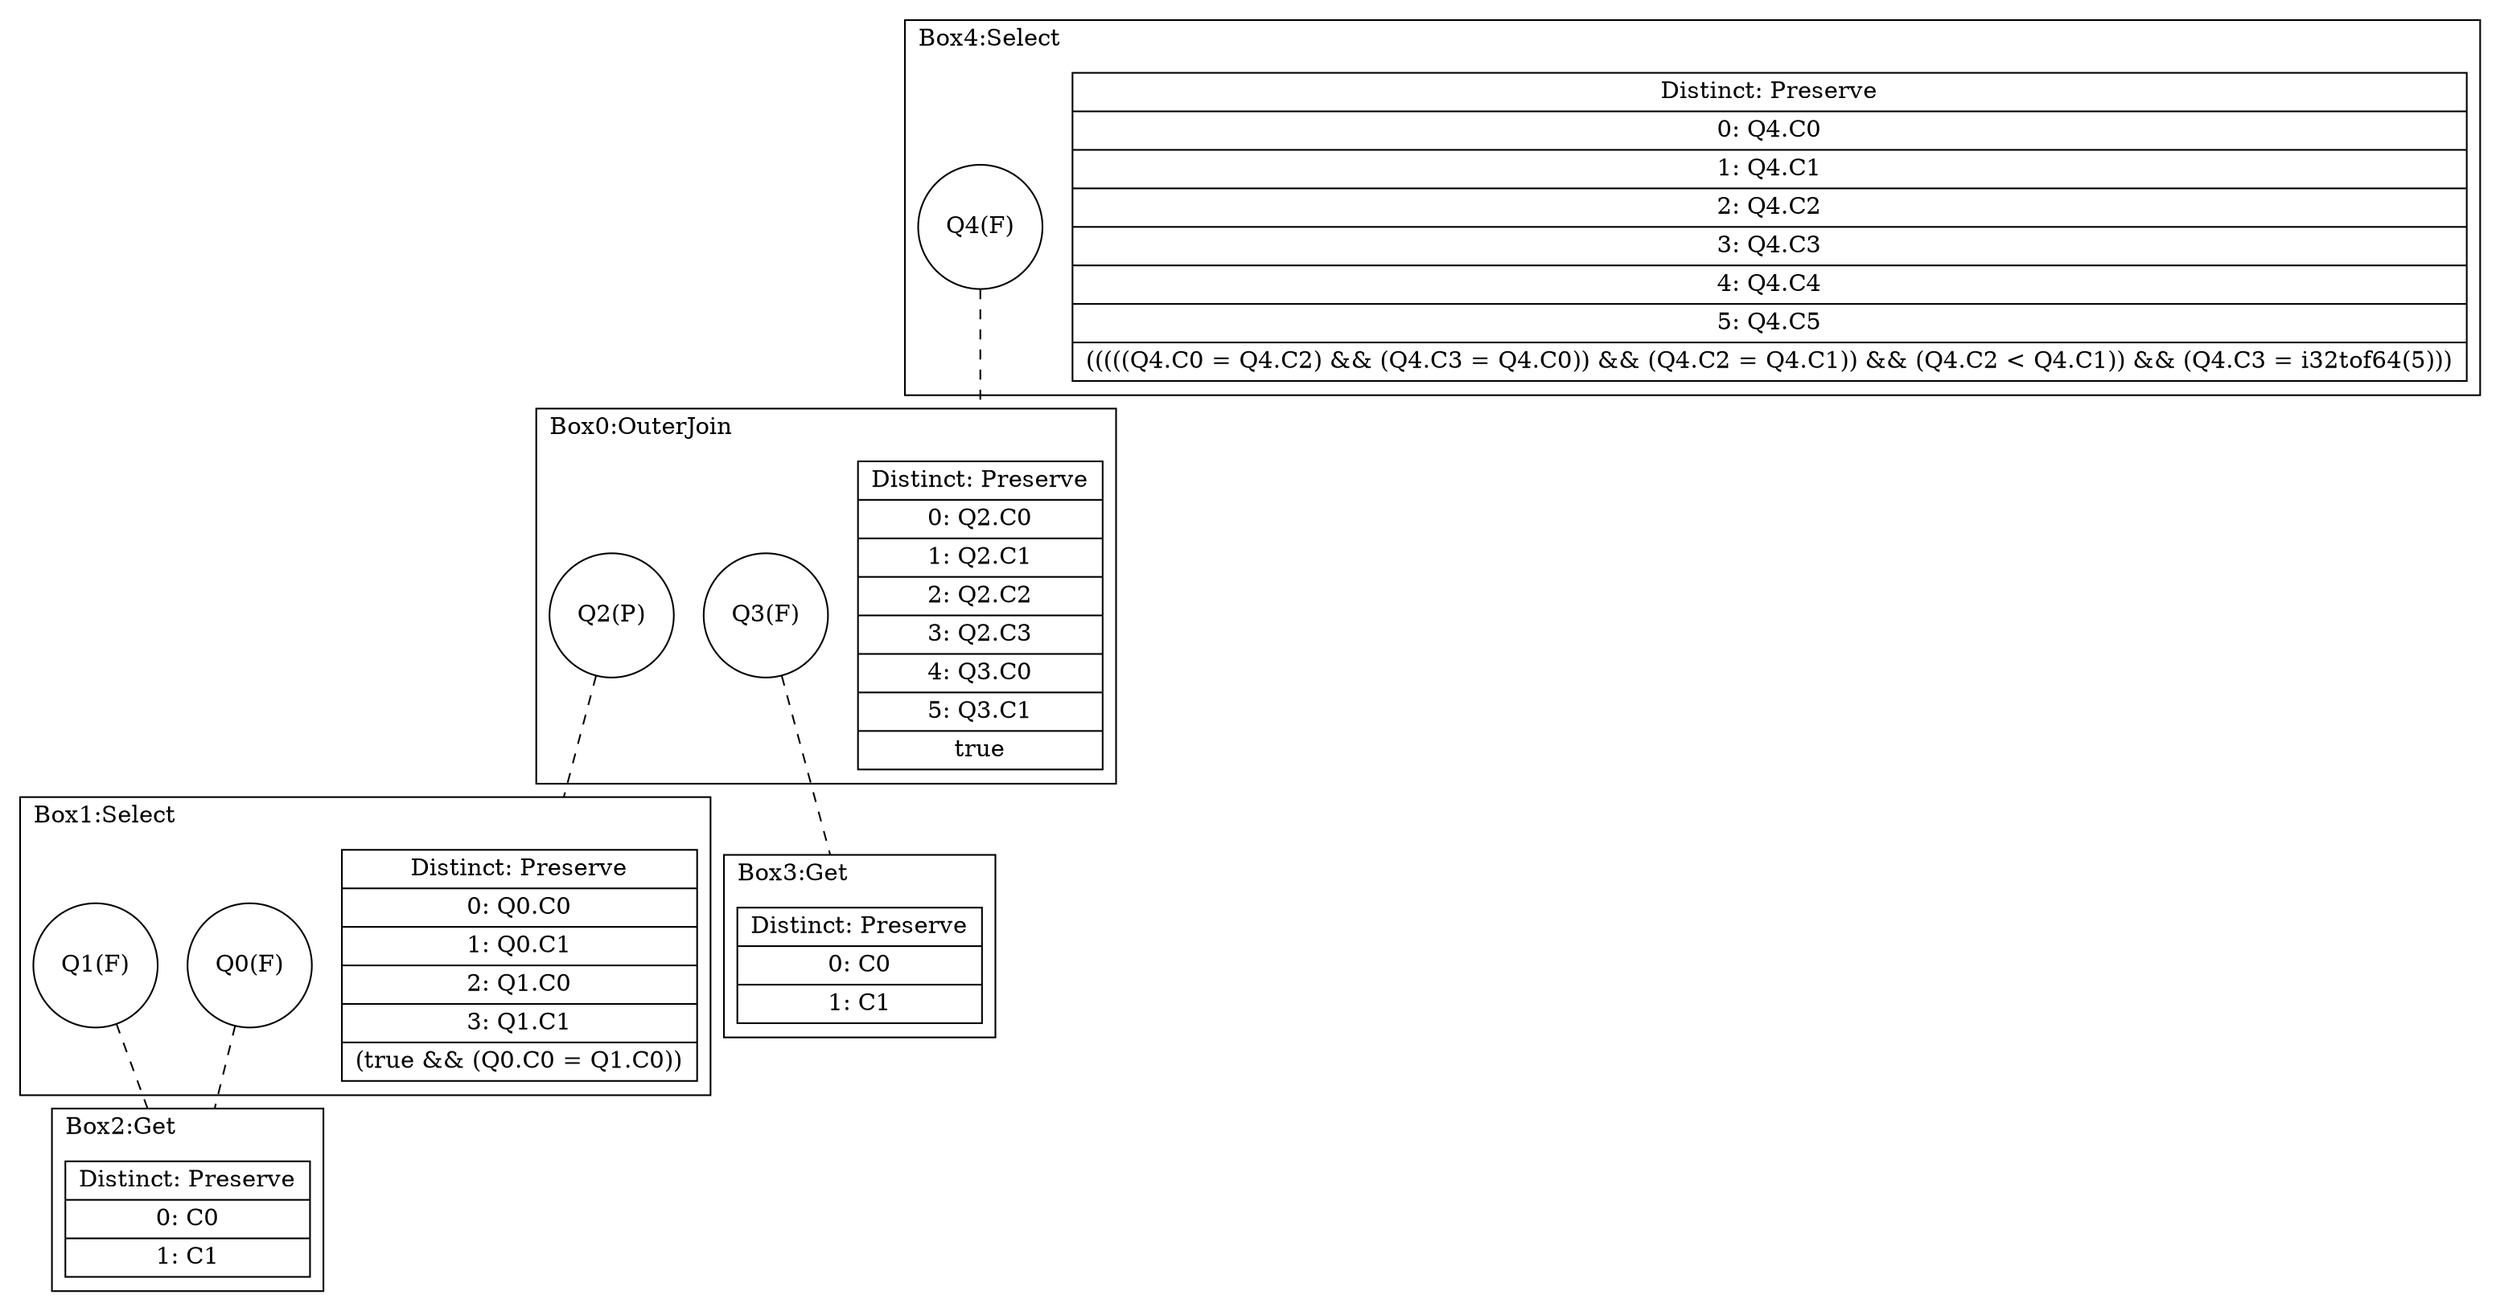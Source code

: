 digraph G {
    compound = true
    labeljust = l
    label = ""
    node [ shape = box ]
    subgraph cluster4 {
        label = "Box4:Select"
        boxhead4 [ shape = record, label = "{ Distinct: Preserve| 0: Q4.C0| 1: Q4.C1| 2: Q4.C2| 3: Q4.C3| 4: Q4.C4| 5: Q4.C5| (((((Q4.C0 = Q4.C2) && (Q4.C3 = Q4.C0)) && (Q4.C2 = Q4.C1)) && (Q4.C2 \< Q4.C1)) && (Q4.C3 = i32tof64(5))) }" ]
        {
            rank = same
            node [ shape = circle ]
            Q4 [ label = "Q4(F)" ]
        }
    }
    subgraph cluster0 {
        label = "Box0:OuterJoin"
        boxhead0 [ shape = record, label = "{ Distinct: Preserve| 0: Q2.C0| 1: Q2.C1| 2: Q2.C2| 3: Q2.C3| 4: Q3.C0| 5: Q3.C1| true }" ]
        {
            rank = same
            node [ shape = circle ]
            Q2 [ label = "Q2(P)" ]
            Q3 [ label = "Q3(F)" ]
        }
    }
    subgraph cluster1 {
        label = "Box1:Select"
        boxhead1 [ shape = record, label = "{ Distinct: Preserve| 0: Q0.C0| 1: Q0.C1| 2: Q1.C0| 3: Q1.C1| (true && (Q0.C0 = Q1.C0)) }" ]
        {
            rank = same
            node [ shape = circle ]
            Q0 [ label = "Q0(F)" ]
            Q1 [ label = "Q1(F)" ]
        }
    }
    subgraph cluster2 {
        label = "Box2:Get"
        boxhead2 [ shape = record, label = "{ Distinct: Preserve| 0: C0| 1: C1 }" ]
        {
            rank = same
        }
    }
    subgraph cluster3 {
        label = "Box3:Get"
        boxhead3 [ shape = record, label = "{ Distinct: Preserve| 0: C0| 1: C1 }" ]
        {
            rank = same
        }
    }
    edge [ arrowhead = none, style = dashed ]
    Q4 -> boxhead0 [ lhead = cluster0 ]
    Q2 -> boxhead1 [ lhead = cluster1 ]
    Q3 -> boxhead3 [ lhead = cluster3 ]
    Q0 -> boxhead2 [ lhead = cluster2 ]
    Q1 -> boxhead2 [ lhead = cluster2 ]
}
